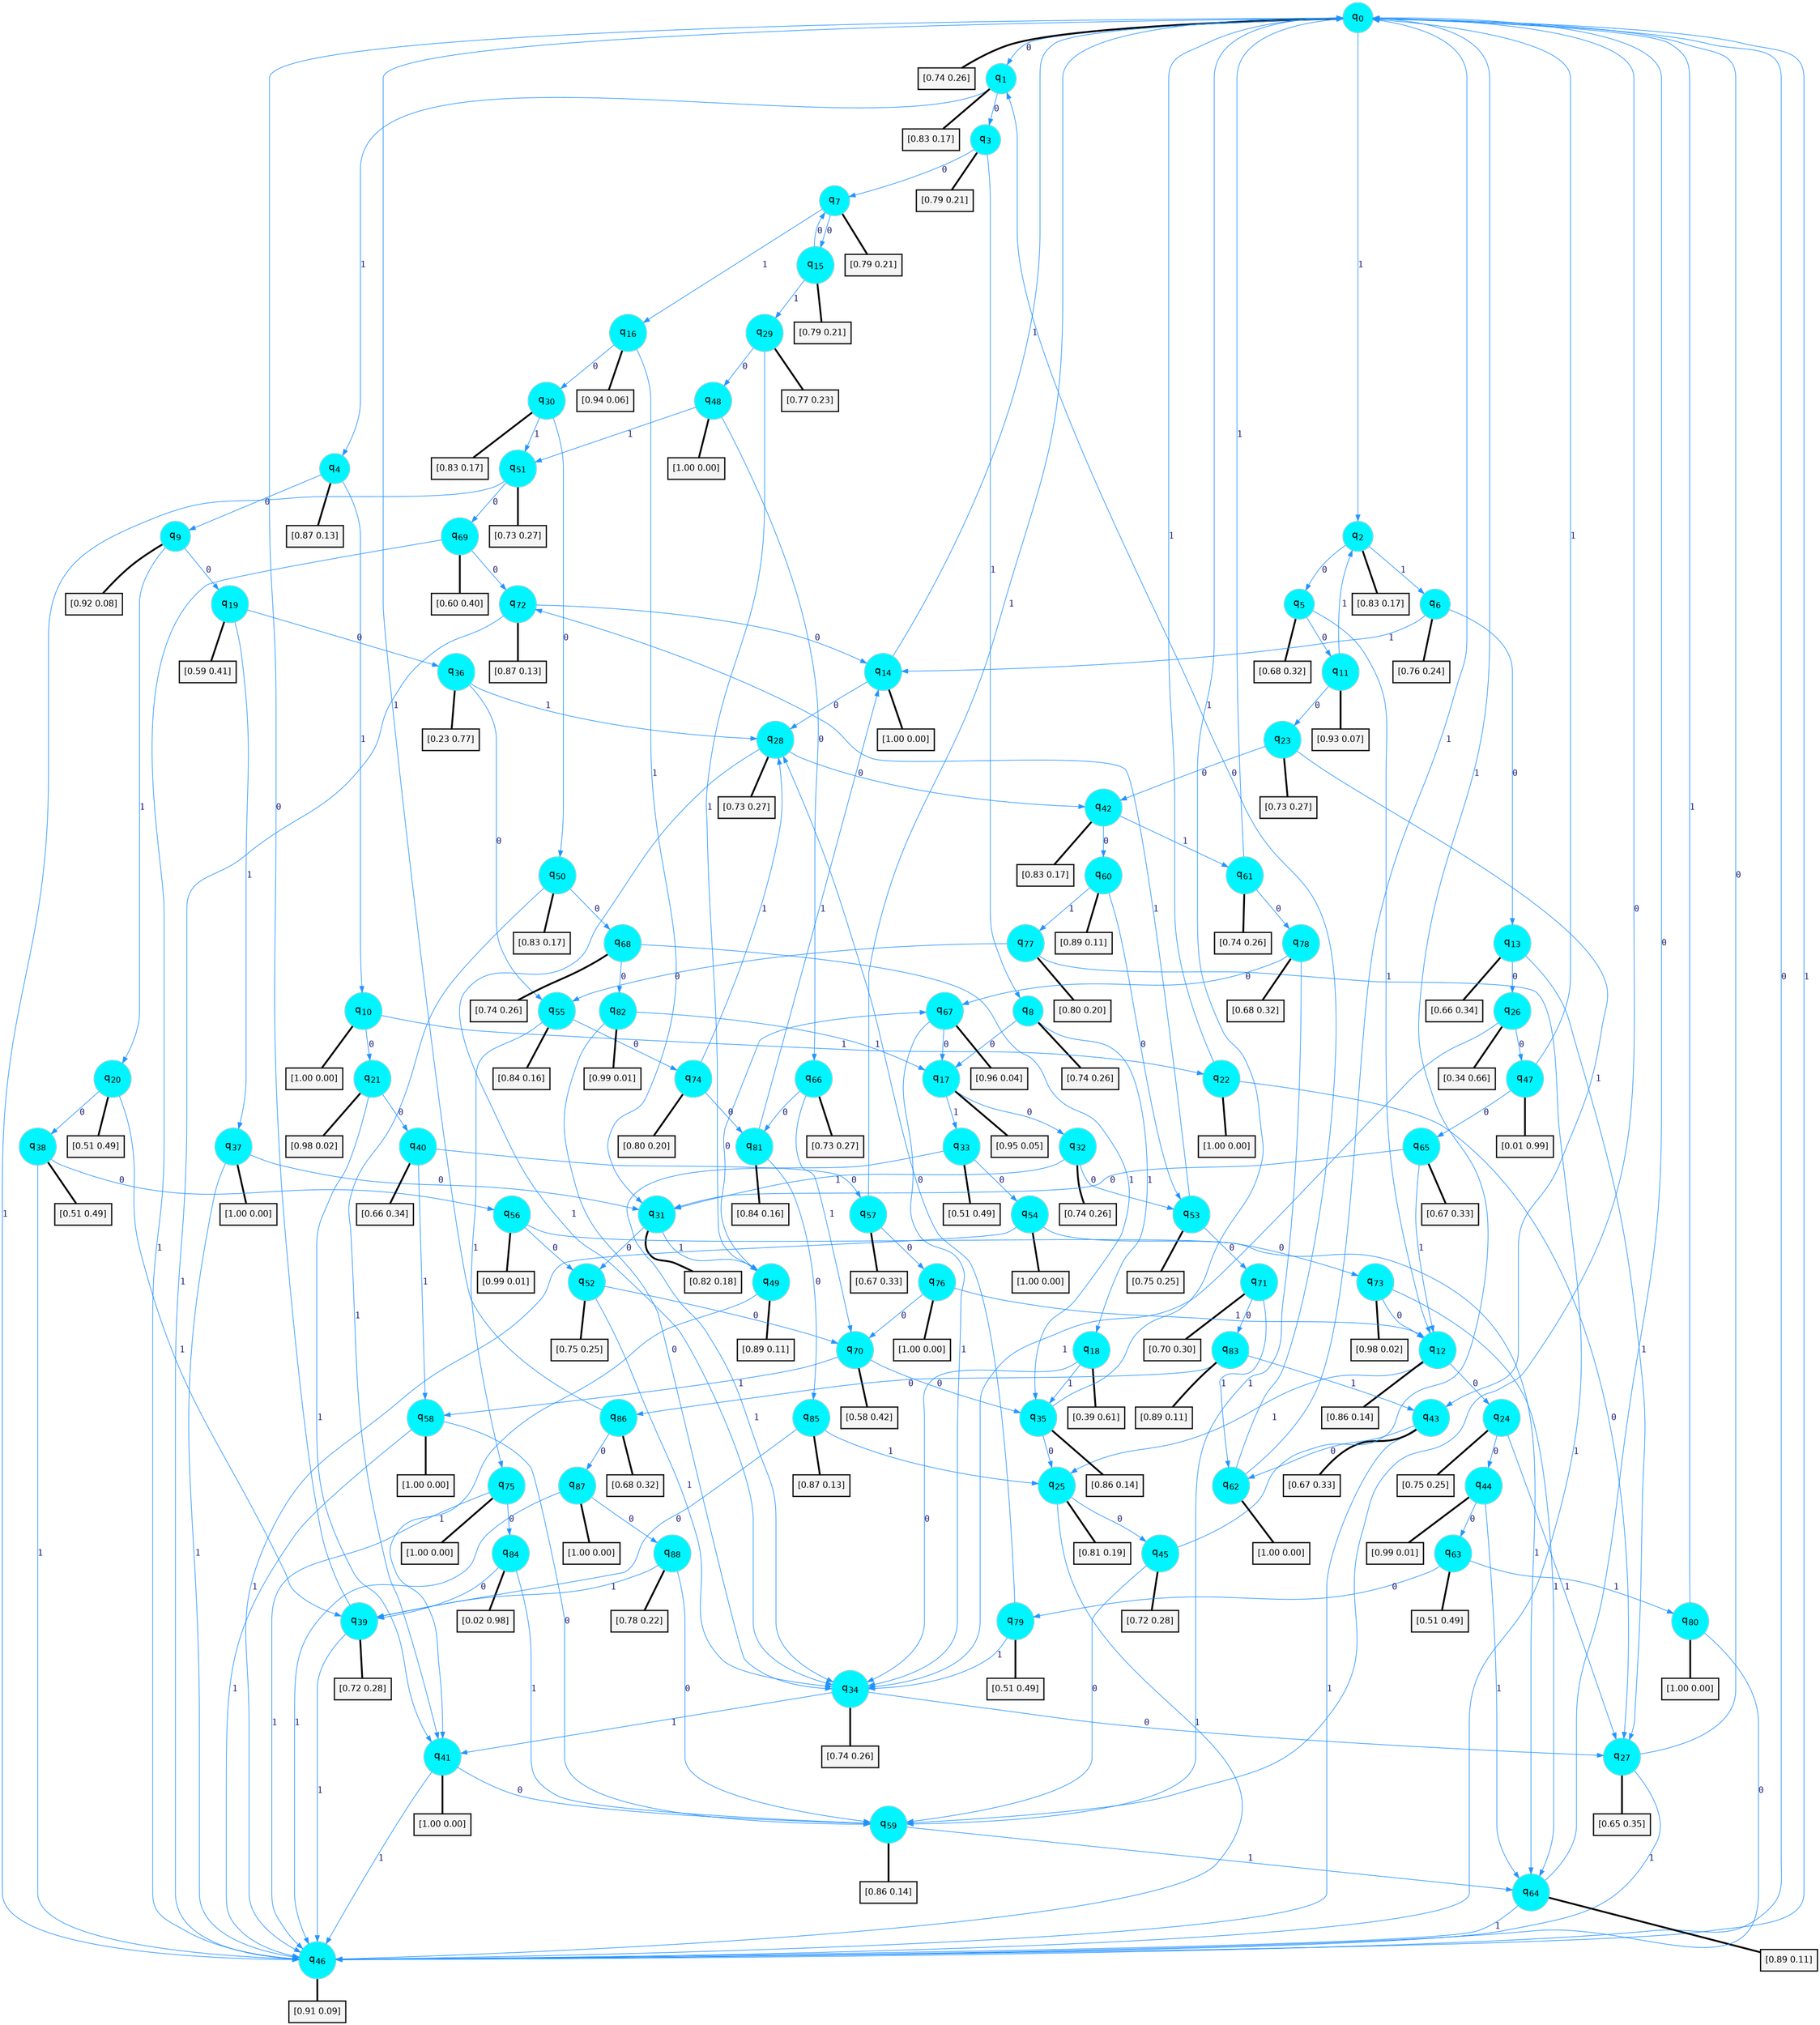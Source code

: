 digraph G {
graph [
bgcolor=transparent, dpi=300, rankdir=TD, size="40,25"];
node [
color=gray, fillcolor=turquoise1, fontcolor=black, fontname=Helvetica, fontsize=16, fontweight=bold, shape=circle, style=filled];
edge [
arrowsize=1, color=dodgerblue1, fontcolor=midnightblue, fontname=courier, fontweight=bold, penwidth=1, style=solid, weight=20];
0[label=<q<SUB>0</SUB>>];
1[label=<q<SUB>1</SUB>>];
2[label=<q<SUB>2</SUB>>];
3[label=<q<SUB>3</SUB>>];
4[label=<q<SUB>4</SUB>>];
5[label=<q<SUB>5</SUB>>];
6[label=<q<SUB>6</SUB>>];
7[label=<q<SUB>7</SUB>>];
8[label=<q<SUB>8</SUB>>];
9[label=<q<SUB>9</SUB>>];
10[label=<q<SUB>10</SUB>>];
11[label=<q<SUB>11</SUB>>];
12[label=<q<SUB>12</SUB>>];
13[label=<q<SUB>13</SUB>>];
14[label=<q<SUB>14</SUB>>];
15[label=<q<SUB>15</SUB>>];
16[label=<q<SUB>16</SUB>>];
17[label=<q<SUB>17</SUB>>];
18[label=<q<SUB>18</SUB>>];
19[label=<q<SUB>19</SUB>>];
20[label=<q<SUB>20</SUB>>];
21[label=<q<SUB>21</SUB>>];
22[label=<q<SUB>22</SUB>>];
23[label=<q<SUB>23</SUB>>];
24[label=<q<SUB>24</SUB>>];
25[label=<q<SUB>25</SUB>>];
26[label=<q<SUB>26</SUB>>];
27[label=<q<SUB>27</SUB>>];
28[label=<q<SUB>28</SUB>>];
29[label=<q<SUB>29</SUB>>];
30[label=<q<SUB>30</SUB>>];
31[label=<q<SUB>31</SUB>>];
32[label=<q<SUB>32</SUB>>];
33[label=<q<SUB>33</SUB>>];
34[label=<q<SUB>34</SUB>>];
35[label=<q<SUB>35</SUB>>];
36[label=<q<SUB>36</SUB>>];
37[label=<q<SUB>37</SUB>>];
38[label=<q<SUB>38</SUB>>];
39[label=<q<SUB>39</SUB>>];
40[label=<q<SUB>40</SUB>>];
41[label=<q<SUB>41</SUB>>];
42[label=<q<SUB>42</SUB>>];
43[label=<q<SUB>43</SUB>>];
44[label=<q<SUB>44</SUB>>];
45[label=<q<SUB>45</SUB>>];
46[label=<q<SUB>46</SUB>>];
47[label=<q<SUB>47</SUB>>];
48[label=<q<SUB>48</SUB>>];
49[label=<q<SUB>49</SUB>>];
50[label=<q<SUB>50</SUB>>];
51[label=<q<SUB>51</SUB>>];
52[label=<q<SUB>52</SUB>>];
53[label=<q<SUB>53</SUB>>];
54[label=<q<SUB>54</SUB>>];
55[label=<q<SUB>55</SUB>>];
56[label=<q<SUB>56</SUB>>];
57[label=<q<SUB>57</SUB>>];
58[label=<q<SUB>58</SUB>>];
59[label=<q<SUB>59</SUB>>];
60[label=<q<SUB>60</SUB>>];
61[label=<q<SUB>61</SUB>>];
62[label=<q<SUB>62</SUB>>];
63[label=<q<SUB>63</SUB>>];
64[label=<q<SUB>64</SUB>>];
65[label=<q<SUB>65</SUB>>];
66[label=<q<SUB>66</SUB>>];
67[label=<q<SUB>67</SUB>>];
68[label=<q<SUB>68</SUB>>];
69[label=<q<SUB>69</SUB>>];
70[label=<q<SUB>70</SUB>>];
71[label=<q<SUB>71</SUB>>];
72[label=<q<SUB>72</SUB>>];
73[label=<q<SUB>73</SUB>>];
74[label=<q<SUB>74</SUB>>];
75[label=<q<SUB>75</SUB>>];
76[label=<q<SUB>76</SUB>>];
77[label=<q<SUB>77</SUB>>];
78[label=<q<SUB>78</SUB>>];
79[label=<q<SUB>79</SUB>>];
80[label=<q<SUB>80</SUB>>];
81[label=<q<SUB>81</SUB>>];
82[label=<q<SUB>82</SUB>>];
83[label=<q<SUB>83</SUB>>];
84[label=<q<SUB>84</SUB>>];
85[label=<q<SUB>85</SUB>>];
86[label=<q<SUB>86</SUB>>];
87[label=<q<SUB>87</SUB>>];
88[label=<q<SUB>88</SUB>>];
89[label="[0.74 0.26]", shape=box,fontcolor=black, fontname=Helvetica, fontsize=14, penwidth=2, fillcolor=whitesmoke,color=black];
90[label="[0.83 0.17]", shape=box,fontcolor=black, fontname=Helvetica, fontsize=14, penwidth=2, fillcolor=whitesmoke,color=black];
91[label="[0.83 0.17]", shape=box,fontcolor=black, fontname=Helvetica, fontsize=14, penwidth=2, fillcolor=whitesmoke,color=black];
92[label="[0.79 0.21]", shape=box,fontcolor=black, fontname=Helvetica, fontsize=14, penwidth=2, fillcolor=whitesmoke,color=black];
93[label="[0.87 0.13]", shape=box,fontcolor=black, fontname=Helvetica, fontsize=14, penwidth=2, fillcolor=whitesmoke,color=black];
94[label="[0.68 0.32]", shape=box,fontcolor=black, fontname=Helvetica, fontsize=14, penwidth=2, fillcolor=whitesmoke,color=black];
95[label="[0.76 0.24]", shape=box,fontcolor=black, fontname=Helvetica, fontsize=14, penwidth=2, fillcolor=whitesmoke,color=black];
96[label="[0.79 0.21]", shape=box,fontcolor=black, fontname=Helvetica, fontsize=14, penwidth=2, fillcolor=whitesmoke,color=black];
97[label="[0.74 0.26]", shape=box,fontcolor=black, fontname=Helvetica, fontsize=14, penwidth=2, fillcolor=whitesmoke,color=black];
98[label="[0.92 0.08]", shape=box,fontcolor=black, fontname=Helvetica, fontsize=14, penwidth=2, fillcolor=whitesmoke,color=black];
99[label="[1.00 0.00]", shape=box,fontcolor=black, fontname=Helvetica, fontsize=14, penwidth=2, fillcolor=whitesmoke,color=black];
100[label="[0.93 0.07]", shape=box,fontcolor=black, fontname=Helvetica, fontsize=14, penwidth=2, fillcolor=whitesmoke,color=black];
101[label="[0.86 0.14]", shape=box,fontcolor=black, fontname=Helvetica, fontsize=14, penwidth=2, fillcolor=whitesmoke,color=black];
102[label="[0.66 0.34]", shape=box,fontcolor=black, fontname=Helvetica, fontsize=14, penwidth=2, fillcolor=whitesmoke,color=black];
103[label="[1.00 0.00]", shape=box,fontcolor=black, fontname=Helvetica, fontsize=14, penwidth=2, fillcolor=whitesmoke,color=black];
104[label="[0.79 0.21]", shape=box,fontcolor=black, fontname=Helvetica, fontsize=14, penwidth=2, fillcolor=whitesmoke,color=black];
105[label="[0.94 0.06]", shape=box,fontcolor=black, fontname=Helvetica, fontsize=14, penwidth=2, fillcolor=whitesmoke,color=black];
106[label="[0.95 0.05]", shape=box,fontcolor=black, fontname=Helvetica, fontsize=14, penwidth=2, fillcolor=whitesmoke,color=black];
107[label="[0.39 0.61]", shape=box,fontcolor=black, fontname=Helvetica, fontsize=14, penwidth=2, fillcolor=whitesmoke,color=black];
108[label="[0.59 0.41]", shape=box,fontcolor=black, fontname=Helvetica, fontsize=14, penwidth=2, fillcolor=whitesmoke,color=black];
109[label="[0.51 0.49]", shape=box,fontcolor=black, fontname=Helvetica, fontsize=14, penwidth=2, fillcolor=whitesmoke,color=black];
110[label="[0.98 0.02]", shape=box,fontcolor=black, fontname=Helvetica, fontsize=14, penwidth=2, fillcolor=whitesmoke,color=black];
111[label="[1.00 0.00]", shape=box,fontcolor=black, fontname=Helvetica, fontsize=14, penwidth=2, fillcolor=whitesmoke,color=black];
112[label="[0.73 0.27]", shape=box,fontcolor=black, fontname=Helvetica, fontsize=14, penwidth=2, fillcolor=whitesmoke,color=black];
113[label="[0.75 0.25]", shape=box,fontcolor=black, fontname=Helvetica, fontsize=14, penwidth=2, fillcolor=whitesmoke,color=black];
114[label="[0.81 0.19]", shape=box,fontcolor=black, fontname=Helvetica, fontsize=14, penwidth=2, fillcolor=whitesmoke,color=black];
115[label="[0.34 0.66]", shape=box,fontcolor=black, fontname=Helvetica, fontsize=14, penwidth=2, fillcolor=whitesmoke,color=black];
116[label="[0.65 0.35]", shape=box,fontcolor=black, fontname=Helvetica, fontsize=14, penwidth=2, fillcolor=whitesmoke,color=black];
117[label="[0.73 0.27]", shape=box,fontcolor=black, fontname=Helvetica, fontsize=14, penwidth=2, fillcolor=whitesmoke,color=black];
118[label="[0.77 0.23]", shape=box,fontcolor=black, fontname=Helvetica, fontsize=14, penwidth=2, fillcolor=whitesmoke,color=black];
119[label="[0.83 0.17]", shape=box,fontcolor=black, fontname=Helvetica, fontsize=14, penwidth=2, fillcolor=whitesmoke,color=black];
120[label="[0.82 0.18]", shape=box,fontcolor=black, fontname=Helvetica, fontsize=14, penwidth=2, fillcolor=whitesmoke,color=black];
121[label="[0.74 0.26]", shape=box,fontcolor=black, fontname=Helvetica, fontsize=14, penwidth=2, fillcolor=whitesmoke,color=black];
122[label="[0.51 0.49]", shape=box,fontcolor=black, fontname=Helvetica, fontsize=14, penwidth=2, fillcolor=whitesmoke,color=black];
123[label="[0.74 0.26]", shape=box,fontcolor=black, fontname=Helvetica, fontsize=14, penwidth=2, fillcolor=whitesmoke,color=black];
124[label="[0.86 0.14]", shape=box,fontcolor=black, fontname=Helvetica, fontsize=14, penwidth=2, fillcolor=whitesmoke,color=black];
125[label="[0.23 0.77]", shape=box,fontcolor=black, fontname=Helvetica, fontsize=14, penwidth=2, fillcolor=whitesmoke,color=black];
126[label="[1.00 0.00]", shape=box,fontcolor=black, fontname=Helvetica, fontsize=14, penwidth=2, fillcolor=whitesmoke,color=black];
127[label="[0.51 0.49]", shape=box,fontcolor=black, fontname=Helvetica, fontsize=14, penwidth=2, fillcolor=whitesmoke,color=black];
128[label="[0.72 0.28]", shape=box,fontcolor=black, fontname=Helvetica, fontsize=14, penwidth=2, fillcolor=whitesmoke,color=black];
129[label="[0.66 0.34]", shape=box,fontcolor=black, fontname=Helvetica, fontsize=14, penwidth=2, fillcolor=whitesmoke,color=black];
130[label="[1.00 0.00]", shape=box,fontcolor=black, fontname=Helvetica, fontsize=14, penwidth=2, fillcolor=whitesmoke,color=black];
131[label="[0.83 0.17]", shape=box,fontcolor=black, fontname=Helvetica, fontsize=14, penwidth=2, fillcolor=whitesmoke,color=black];
132[label="[0.67 0.33]", shape=box,fontcolor=black, fontname=Helvetica, fontsize=14, penwidth=2, fillcolor=whitesmoke,color=black];
133[label="[0.99 0.01]", shape=box,fontcolor=black, fontname=Helvetica, fontsize=14, penwidth=2, fillcolor=whitesmoke,color=black];
134[label="[0.72 0.28]", shape=box,fontcolor=black, fontname=Helvetica, fontsize=14, penwidth=2, fillcolor=whitesmoke,color=black];
135[label="[0.91 0.09]", shape=box,fontcolor=black, fontname=Helvetica, fontsize=14, penwidth=2, fillcolor=whitesmoke,color=black];
136[label="[0.01 0.99]", shape=box,fontcolor=black, fontname=Helvetica, fontsize=14, penwidth=2, fillcolor=whitesmoke,color=black];
137[label="[1.00 0.00]", shape=box,fontcolor=black, fontname=Helvetica, fontsize=14, penwidth=2, fillcolor=whitesmoke,color=black];
138[label="[0.89 0.11]", shape=box,fontcolor=black, fontname=Helvetica, fontsize=14, penwidth=2, fillcolor=whitesmoke,color=black];
139[label="[0.83 0.17]", shape=box,fontcolor=black, fontname=Helvetica, fontsize=14, penwidth=2, fillcolor=whitesmoke,color=black];
140[label="[0.73 0.27]", shape=box,fontcolor=black, fontname=Helvetica, fontsize=14, penwidth=2, fillcolor=whitesmoke,color=black];
141[label="[0.75 0.25]", shape=box,fontcolor=black, fontname=Helvetica, fontsize=14, penwidth=2, fillcolor=whitesmoke,color=black];
142[label="[0.75 0.25]", shape=box,fontcolor=black, fontname=Helvetica, fontsize=14, penwidth=2, fillcolor=whitesmoke,color=black];
143[label="[1.00 0.00]", shape=box,fontcolor=black, fontname=Helvetica, fontsize=14, penwidth=2, fillcolor=whitesmoke,color=black];
144[label="[0.84 0.16]", shape=box,fontcolor=black, fontname=Helvetica, fontsize=14, penwidth=2, fillcolor=whitesmoke,color=black];
145[label="[0.99 0.01]", shape=box,fontcolor=black, fontname=Helvetica, fontsize=14, penwidth=2, fillcolor=whitesmoke,color=black];
146[label="[0.67 0.33]", shape=box,fontcolor=black, fontname=Helvetica, fontsize=14, penwidth=2, fillcolor=whitesmoke,color=black];
147[label="[1.00 0.00]", shape=box,fontcolor=black, fontname=Helvetica, fontsize=14, penwidth=2, fillcolor=whitesmoke,color=black];
148[label="[0.86 0.14]", shape=box,fontcolor=black, fontname=Helvetica, fontsize=14, penwidth=2, fillcolor=whitesmoke,color=black];
149[label="[0.89 0.11]", shape=box,fontcolor=black, fontname=Helvetica, fontsize=14, penwidth=2, fillcolor=whitesmoke,color=black];
150[label="[0.74 0.26]", shape=box,fontcolor=black, fontname=Helvetica, fontsize=14, penwidth=2, fillcolor=whitesmoke,color=black];
151[label="[1.00 0.00]", shape=box,fontcolor=black, fontname=Helvetica, fontsize=14, penwidth=2, fillcolor=whitesmoke,color=black];
152[label="[0.51 0.49]", shape=box,fontcolor=black, fontname=Helvetica, fontsize=14, penwidth=2, fillcolor=whitesmoke,color=black];
153[label="[0.89 0.11]", shape=box,fontcolor=black, fontname=Helvetica, fontsize=14, penwidth=2, fillcolor=whitesmoke,color=black];
154[label="[0.67 0.33]", shape=box,fontcolor=black, fontname=Helvetica, fontsize=14, penwidth=2, fillcolor=whitesmoke,color=black];
155[label="[0.73 0.27]", shape=box,fontcolor=black, fontname=Helvetica, fontsize=14, penwidth=2, fillcolor=whitesmoke,color=black];
156[label="[0.96 0.04]", shape=box,fontcolor=black, fontname=Helvetica, fontsize=14, penwidth=2, fillcolor=whitesmoke,color=black];
157[label="[0.74 0.26]", shape=box,fontcolor=black, fontname=Helvetica, fontsize=14, penwidth=2, fillcolor=whitesmoke,color=black];
158[label="[0.60 0.40]", shape=box,fontcolor=black, fontname=Helvetica, fontsize=14, penwidth=2, fillcolor=whitesmoke,color=black];
159[label="[0.58 0.42]", shape=box,fontcolor=black, fontname=Helvetica, fontsize=14, penwidth=2, fillcolor=whitesmoke,color=black];
160[label="[0.70 0.30]", shape=box,fontcolor=black, fontname=Helvetica, fontsize=14, penwidth=2, fillcolor=whitesmoke,color=black];
161[label="[0.87 0.13]", shape=box,fontcolor=black, fontname=Helvetica, fontsize=14, penwidth=2, fillcolor=whitesmoke,color=black];
162[label="[0.98 0.02]", shape=box,fontcolor=black, fontname=Helvetica, fontsize=14, penwidth=2, fillcolor=whitesmoke,color=black];
163[label="[0.80 0.20]", shape=box,fontcolor=black, fontname=Helvetica, fontsize=14, penwidth=2, fillcolor=whitesmoke,color=black];
164[label="[1.00 0.00]", shape=box,fontcolor=black, fontname=Helvetica, fontsize=14, penwidth=2, fillcolor=whitesmoke,color=black];
165[label="[1.00 0.00]", shape=box,fontcolor=black, fontname=Helvetica, fontsize=14, penwidth=2, fillcolor=whitesmoke,color=black];
166[label="[0.80 0.20]", shape=box,fontcolor=black, fontname=Helvetica, fontsize=14, penwidth=2, fillcolor=whitesmoke,color=black];
167[label="[0.68 0.32]", shape=box,fontcolor=black, fontname=Helvetica, fontsize=14, penwidth=2, fillcolor=whitesmoke,color=black];
168[label="[0.51 0.49]", shape=box,fontcolor=black, fontname=Helvetica, fontsize=14, penwidth=2, fillcolor=whitesmoke,color=black];
169[label="[1.00 0.00]", shape=box,fontcolor=black, fontname=Helvetica, fontsize=14, penwidth=2, fillcolor=whitesmoke,color=black];
170[label="[0.84 0.16]", shape=box,fontcolor=black, fontname=Helvetica, fontsize=14, penwidth=2, fillcolor=whitesmoke,color=black];
171[label="[0.99 0.01]", shape=box,fontcolor=black, fontname=Helvetica, fontsize=14, penwidth=2, fillcolor=whitesmoke,color=black];
172[label="[0.89 0.11]", shape=box,fontcolor=black, fontname=Helvetica, fontsize=14, penwidth=2, fillcolor=whitesmoke,color=black];
173[label="[0.02 0.98]", shape=box,fontcolor=black, fontname=Helvetica, fontsize=14, penwidth=2, fillcolor=whitesmoke,color=black];
174[label="[0.87 0.13]", shape=box,fontcolor=black, fontname=Helvetica, fontsize=14, penwidth=2, fillcolor=whitesmoke,color=black];
175[label="[0.68 0.32]", shape=box,fontcolor=black, fontname=Helvetica, fontsize=14, penwidth=2, fillcolor=whitesmoke,color=black];
176[label="[1.00 0.00]", shape=box,fontcolor=black, fontname=Helvetica, fontsize=14, penwidth=2, fillcolor=whitesmoke,color=black];
177[label="[0.78 0.22]", shape=box,fontcolor=black, fontname=Helvetica, fontsize=14, penwidth=2, fillcolor=whitesmoke,color=black];
0->1 [label=0];
0->2 [label=1];
0->89 [arrowhead=none, penwidth=3,color=black];
1->3 [label=0];
1->4 [label=1];
1->90 [arrowhead=none, penwidth=3,color=black];
2->5 [label=0];
2->6 [label=1];
2->91 [arrowhead=none, penwidth=3,color=black];
3->7 [label=0];
3->8 [label=1];
3->92 [arrowhead=none, penwidth=3,color=black];
4->9 [label=0];
4->10 [label=1];
4->93 [arrowhead=none, penwidth=3,color=black];
5->11 [label=0];
5->12 [label=1];
5->94 [arrowhead=none, penwidth=3,color=black];
6->13 [label=0];
6->14 [label=1];
6->95 [arrowhead=none, penwidth=3,color=black];
7->15 [label=0];
7->16 [label=1];
7->96 [arrowhead=none, penwidth=3,color=black];
8->17 [label=0];
8->18 [label=1];
8->97 [arrowhead=none, penwidth=3,color=black];
9->19 [label=0];
9->20 [label=1];
9->98 [arrowhead=none, penwidth=3,color=black];
10->21 [label=0];
10->22 [label=1];
10->99 [arrowhead=none, penwidth=3,color=black];
11->23 [label=0];
11->2 [label=1];
11->100 [arrowhead=none, penwidth=3,color=black];
12->24 [label=0];
12->25 [label=1];
12->101 [arrowhead=none, penwidth=3,color=black];
13->26 [label=0];
13->27 [label=1];
13->102 [arrowhead=none, penwidth=3,color=black];
14->28 [label=0];
14->0 [label=1];
14->103 [arrowhead=none, penwidth=3,color=black];
15->7 [label=0];
15->29 [label=1];
15->104 [arrowhead=none, penwidth=3,color=black];
16->30 [label=0];
16->31 [label=1];
16->105 [arrowhead=none, penwidth=3,color=black];
17->32 [label=0];
17->33 [label=1];
17->106 [arrowhead=none, penwidth=3,color=black];
18->34 [label=0];
18->35 [label=1];
18->107 [arrowhead=none, penwidth=3,color=black];
19->36 [label=0];
19->37 [label=1];
19->108 [arrowhead=none, penwidth=3,color=black];
20->38 [label=0];
20->39 [label=1];
20->109 [arrowhead=none, penwidth=3,color=black];
21->40 [label=0];
21->41 [label=1];
21->110 [arrowhead=none, penwidth=3,color=black];
22->27 [label=0];
22->0 [label=1];
22->111 [arrowhead=none, penwidth=3,color=black];
23->42 [label=0];
23->43 [label=1];
23->112 [arrowhead=none, penwidth=3,color=black];
24->44 [label=0];
24->27 [label=1];
24->113 [arrowhead=none, penwidth=3,color=black];
25->45 [label=0];
25->46 [label=1];
25->114 [arrowhead=none, penwidth=3,color=black];
26->47 [label=0];
26->34 [label=1];
26->115 [arrowhead=none, penwidth=3,color=black];
27->0 [label=0];
27->46 [label=1];
27->116 [arrowhead=none, penwidth=3,color=black];
28->42 [label=0];
28->34 [label=1];
28->117 [arrowhead=none, penwidth=3,color=black];
29->48 [label=0];
29->49 [label=1];
29->118 [arrowhead=none, penwidth=3,color=black];
30->50 [label=0];
30->51 [label=1];
30->119 [arrowhead=none, penwidth=3,color=black];
31->52 [label=0];
31->49 [label=1];
31->120 [arrowhead=none, penwidth=3,color=black];
32->53 [label=0];
32->31 [label=1];
32->121 [arrowhead=none, penwidth=3,color=black];
33->54 [label=0];
33->34 [label=1];
33->122 [arrowhead=none, penwidth=3,color=black];
34->27 [label=0];
34->41 [label=1];
34->123 [arrowhead=none, penwidth=3,color=black];
35->25 [label=0];
35->0 [label=1];
35->124 [arrowhead=none, penwidth=3,color=black];
36->55 [label=0];
36->28 [label=1];
36->125 [arrowhead=none, penwidth=3,color=black];
37->31 [label=0];
37->46 [label=1];
37->126 [arrowhead=none, penwidth=3,color=black];
38->56 [label=0];
38->46 [label=1];
38->127 [arrowhead=none, penwidth=3,color=black];
39->0 [label=0];
39->46 [label=1];
39->128 [arrowhead=none, penwidth=3,color=black];
40->57 [label=0];
40->58 [label=1];
40->129 [arrowhead=none, penwidth=3,color=black];
41->59 [label=0];
41->46 [label=1];
41->130 [arrowhead=none, penwidth=3,color=black];
42->60 [label=0];
42->61 [label=1];
42->131 [arrowhead=none, penwidth=3,color=black];
43->62 [label=0];
43->46 [label=1];
43->132 [arrowhead=none, penwidth=3,color=black];
44->63 [label=0];
44->64 [label=1];
44->133 [arrowhead=none, penwidth=3,color=black];
45->59 [label=0];
45->0 [label=1];
45->134 [arrowhead=none, penwidth=3,color=black];
46->0 [label=0];
46->0 [label=1];
46->135 [arrowhead=none, penwidth=3,color=black];
47->65 [label=0];
47->0 [label=1];
47->136 [arrowhead=none, penwidth=3,color=black];
48->66 [label=0];
48->51 [label=1];
48->137 [arrowhead=none, penwidth=3,color=black];
49->67 [label=0];
49->41 [label=1];
49->138 [arrowhead=none, penwidth=3,color=black];
50->68 [label=0];
50->41 [label=1];
50->139 [arrowhead=none, penwidth=3,color=black];
51->69 [label=0];
51->46 [label=1];
51->140 [arrowhead=none, penwidth=3,color=black];
52->70 [label=0];
52->34 [label=1];
52->141 [arrowhead=none, penwidth=3,color=black];
53->71 [label=0];
53->72 [label=1];
53->142 [arrowhead=none, penwidth=3,color=black];
54->73 [label=0];
54->46 [label=1];
54->143 [arrowhead=none, penwidth=3,color=black];
55->74 [label=0];
55->75 [label=1];
55->144 [arrowhead=none, penwidth=3,color=black];
56->52 [label=0];
56->64 [label=1];
56->145 [arrowhead=none, penwidth=3,color=black];
57->76 [label=0];
57->0 [label=1];
57->146 [arrowhead=none, penwidth=3,color=black];
58->59 [label=0];
58->46 [label=1];
58->147 [arrowhead=none, penwidth=3,color=black];
59->0 [label=0];
59->64 [label=1];
59->148 [arrowhead=none, penwidth=3,color=black];
60->53 [label=0];
60->77 [label=1];
60->149 [arrowhead=none, penwidth=3,color=black];
61->78 [label=0];
61->0 [label=1];
61->150 [arrowhead=none, penwidth=3,color=black];
62->1 [label=0];
62->0 [label=1];
62->151 [arrowhead=none, penwidth=3,color=black];
63->79 [label=0];
63->80 [label=1];
63->152 [arrowhead=none, penwidth=3,color=black];
64->0 [label=0];
64->46 [label=1];
64->153 [arrowhead=none, penwidth=3,color=black];
65->31 [label=0];
65->12 [label=1];
65->154 [arrowhead=none, penwidth=3,color=black];
66->81 [label=0];
66->70 [label=1];
66->155 [arrowhead=none, penwidth=3,color=black];
67->17 [label=0];
67->34 [label=1];
67->156 [arrowhead=none, penwidth=3,color=black];
68->82 [label=0];
68->35 [label=1];
68->157 [arrowhead=none, penwidth=3,color=black];
69->72 [label=0];
69->46 [label=1];
69->158 [arrowhead=none, penwidth=3,color=black];
70->35 [label=0];
70->58 [label=1];
70->159 [arrowhead=none, penwidth=3,color=black];
71->83 [label=0];
71->62 [label=1];
71->160 [arrowhead=none, penwidth=3,color=black];
72->14 [label=0];
72->46 [label=1];
72->161 [arrowhead=none, penwidth=3,color=black];
73->12 [label=0];
73->64 [label=1];
73->162 [arrowhead=none, penwidth=3,color=black];
74->81 [label=0];
74->28 [label=1];
74->163 [arrowhead=none, penwidth=3,color=black];
75->84 [label=0];
75->46 [label=1];
75->164 [arrowhead=none, penwidth=3,color=black];
76->70 [label=0];
76->12 [label=1];
76->165 [arrowhead=none, penwidth=3,color=black];
77->55 [label=0];
77->46 [label=1];
77->166 [arrowhead=none, penwidth=3,color=black];
78->67 [label=0];
78->59 [label=1];
78->167 [arrowhead=none, penwidth=3,color=black];
79->28 [label=0];
79->34 [label=1];
79->168 [arrowhead=none, penwidth=3,color=black];
80->46 [label=0];
80->0 [label=1];
80->169 [arrowhead=none, penwidth=3,color=black];
81->85 [label=0];
81->14 [label=1];
81->170 [arrowhead=none, penwidth=3,color=black];
82->34 [label=0];
82->17 [label=1];
82->171 [arrowhead=none, penwidth=3,color=black];
83->86 [label=0];
83->43 [label=1];
83->172 [arrowhead=none, penwidth=3,color=black];
84->39 [label=0];
84->59 [label=1];
84->173 [arrowhead=none, penwidth=3,color=black];
85->39 [label=0];
85->25 [label=1];
85->174 [arrowhead=none, penwidth=3,color=black];
86->87 [label=0];
86->0 [label=1];
86->175 [arrowhead=none, penwidth=3,color=black];
87->88 [label=0];
87->46 [label=1];
87->176 [arrowhead=none, penwidth=3,color=black];
88->59 [label=0];
88->39 [label=1];
88->177 [arrowhead=none, penwidth=3,color=black];
}

